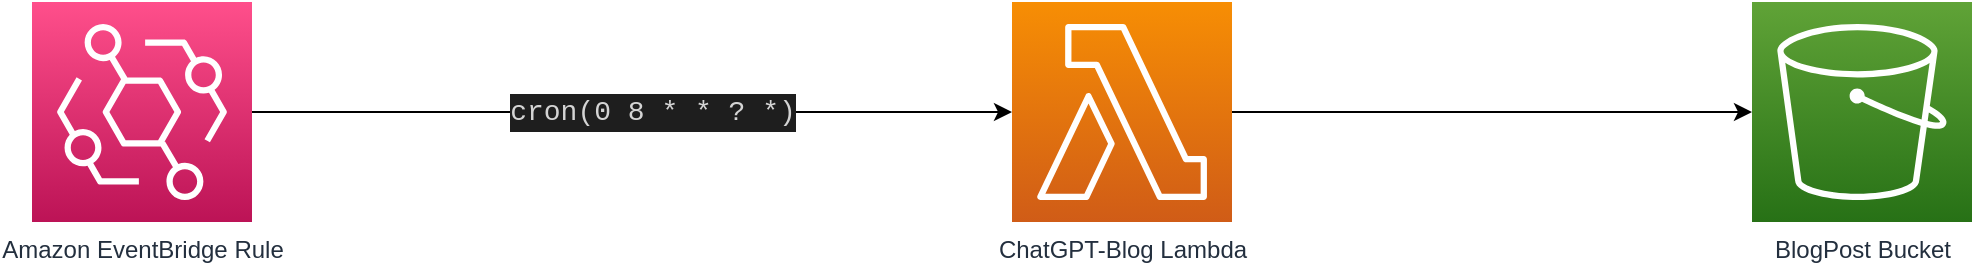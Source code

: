 <mxfile version="21.0.2" type="github"><diagram name="Page-1" id="z8YLHtu9HYEsuqBit45P"><mxGraphModel dx="1434" dy="790" grid="1" gridSize="10" guides="1" tooltips="1" connect="1" arrows="1" fold="1" page="1" pageScale="1" pageWidth="827" pageHeight="1169" math="0" shadow="0"><root><mxCell id="0"/><mxCell id="1" parent="0"/><mxCell id="txQKj6UJCxCMb0-ljYNH-3" style="edgeStyle=orthogonalEdgeStyle;rounded=0;orthogonalLoop=1;jettySize=auto;html=1;entryX=0;entryY=0.5;entryDx=0;entryDy=0;entryPerimeter=0;" edge="1" parent="1" source="txQKj6UJCxCMb0-ljYNH-1" target="txQKj6UJCxCMb0-ljYNH-2"><mxGeometry relative="1" as="geometry"/></mxCell><mxCell id="txQKj6UJCxCMb0-ljYNH-4" value="&lt;div style=&quot;color: rgb(212, 212, 212); background-color: rgb(30, 30, 30); font-family: Consolas, &amp;quot;Courier New&amp;quot;, monospace; font-size: 14px; line-height: 19px;&quot;&gt;cron(0 8 * * ? *)&lt;/div&gt;" style="edgeLabel;html=1;align=center;verticalAlign=middle;resizable=0;points=[];" vertex="1" connectable="0" parent="txQKj6UJCxCMb0-ljYNH-3"><mxGeometry x="0.232" y="1" relative="1" as="geometry"><mxPoint x="-34" y="1" as="offset"/></mxGeometry></mxCell><mxCell id="txQKj6UJCxCMb0-ljYNH-1" value="Amazon EventBridge Rule" style="sketch=0;points=[[0,0,0],[0.25,0,0],[0.5,0,0],[0.75,0,0],[1,0,0],[0,1,0],[0.25,1,0],[0.5,1,0],[0.75,1,0],[1,1,0],[0,0.25,0],[0,0.5,0],[0,0.75,0],[1,0.25,0],[1,0.5,0],[1,0.75,0]];outlineConnect=0;fontColor=#232F3E;gradientColor=#FF4F8B;gradientDirection=north;fillColor=#BC1356;strokeColor=#ffffff;dashed=0;verticalLabelPosition=bottom;verticalAlign=top;align=center;html=1;fontSize=12;fontStyle=0;aspect=fixed;shape=mxgraph.aws4.resourceIcon;resIcon=mxgraph.aws4.eventbridge;" vertex="1" parent="1"><mxGeometry x="90" y="300" width="110" height="110" as="geometry"/></mxCell><mxCell id="txQKj6UJCxCMb0-ljYNH-6" style="edgeStyle=orthogonalEdgeStyle;rounded=0;orthogonalLoop=1;jettySize=auto;html=1;entryX=0;entryY=0.5;entryDx=0;entryDy=0;entryPerimeter=0;" edge="1" parent="1" source="txQKj6UJCxCMb0-ljYNH-2" target="txQKj6UJCxCMb0-ljYNH-5"><mxGeometry relative="1" as="geometry"/></mxCell><mxCell id="txQKj6UJCxCMb0-ljYNH-2" value="ChatGPT-Blog Lambda" style="sketch=0;points=[[0,0,0],[0.25,0,0],[0.5,0,0],[0.75,0,0],[1,0,0],[0,1,0],[0.25,1,0],[0.5,1,0],[0.75,1,0],[1,1,0],[0,0.25,0],[0,0.5,0],[0,0.75,0],[1,0.25,0],[1,0.5,0],[1,0.75,0]];outlineConnect=0;fontColor=#232F3E;gradientColor=#F78E04;gradientDirection=north;fillColor=#D05C17;strokeColor=#ffffff;dashed=0;verticalLabelPosition=bottom;verticalAlign=top;align=center;html=1;fontSize=12;fontStyle=0;aspect=fixed;shape=mxgraph.aws4.resourceIcon;resIcon=mxgraph.aws4.lambda;" vertex="1" parent="1"><mxGeometry x="580" y="300" width="110" height="110" as="geometry"/></mxCell><mxCell id="txQKj6UJCxCMb0-ljYNH-5" value="BlogPost Bucket" style="sketch=0;points=[[0,0,0],[0.25,0,0],[0.5,0,0],[0.75,0,0],[1,0,0],[0,1,0],[0.25,1,0],[0.5,1,0],[0.75,1,0],[1,1,0],[0,0.25,0],[0,0.5,0],[0,0.75,0],[1,0.25,0],[1,0.5,0],[1,0.75,0]];outlineConnect=0;fontColor=#232F3E;gradientColor=#60A337;gradientDirection=north;fillColor=#277116;strokeColor=#ffffff;dashed=0;verticalLabelPosition=bottom;verticalAlign=top;align=center;html=1;fontSize=12;fontStyle=0;aspect=fixed;shape=mxgraph.aws4.resourceIcon;resIcon=mxgraph.aws4.s3;" vertex="1" parent="1"><mxGeometry x="950" y="300" width="110" height="110" as="geometry"/></mxCell></root></mxGraphModel></diagram></mxfile>